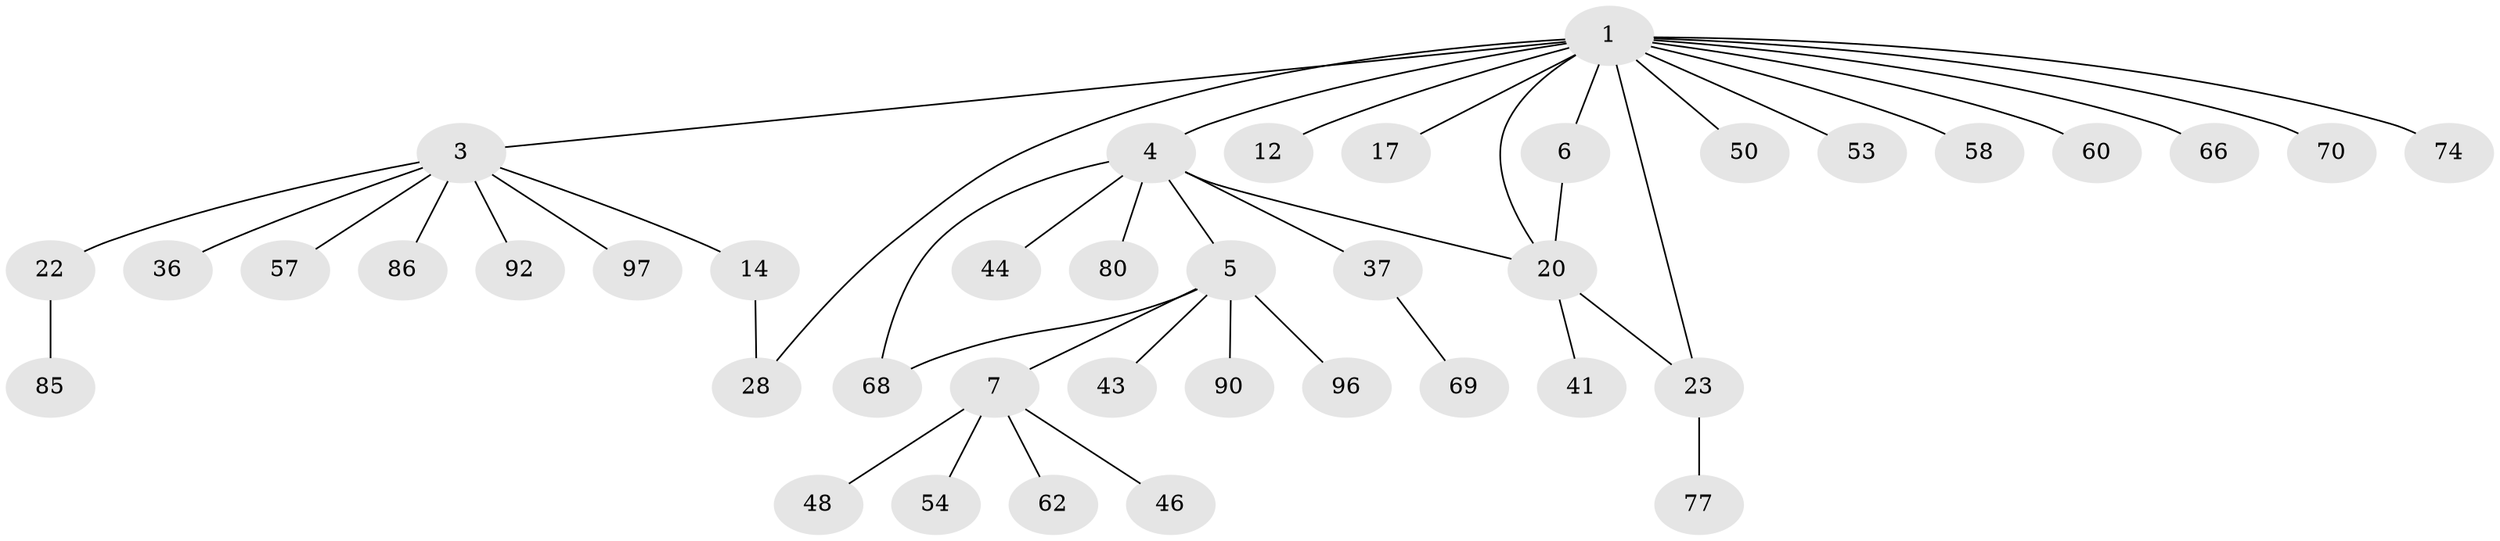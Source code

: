 // original degree distribution, {7: 0.019801980198019802, 5: 0.039603960396039604, 4: 0.07920792079207921, 3: 0.07920792079207921, 2: 0.2871287128712871, 10: 0.009900990099009901, 1: 0.4752475247524752, 6: 0.009900990099009901}
// Generated by graph-tools (version 1.1) at 2025/16/03/04/25 18:16:49]
// undirected, 40 vertices, 44 edges
graph export_dot {
graph [start="1"]
  node [color=gray90,style=filled];
  1 [super="+8+2+15+13+45"];
  3 [super="+11"];
  4 [super="+9"];
  5 [super="+49+39"];
  6 [super="+73+71"];
  7 [super="+33+19"];
  12 [super="+94+79"];
  14;
  17;
  20 [super="+65+55+24+81"];
  22 [super="+40"];
  23 [super="+31"];
  28 [super="+63"];
  36 [super="+56"];
  37 [super="+67"];
  41;
  43;
  44;
  46;
  48 [super="+52"];
  50;
  53;
  54 [super="+84"];
  57;
  58;
  60 [super="+64+76"];
  62;
  66;
  68 [super="+101"];
  69;
  70 [super="+72"];
  74;
  77 [super="+83"];
  80;
  85;
  86;
  90;
  92;
  96;
  97;
  1 -- 6;
  1 -- 74;
  1 -- 66;
  1 -- 3;
  1 -- 4;
  1 -- 70;
  1 -- 12;
  1 -- 17;
  1 -- 53;
  1 -- 58;
  1 -- 20 [weight=2];
  1 -- 23;
  1 -- 28;
  1 -- 60;
  1 -- 50;
  3 -- 14;
  3 -- 57;
  3 -- 97;
  3 -- 36;
  3 -- 86;
  3 -- 22;
  3 -- 92;
  4 -- 5;
  4 -- 37;
  4 -- 80;
  4 -- 20;
  4 -- 68;
  4 -- 44;
  5 -- 7;
  5 -- 43;
  5 -- 90;
  5 -- 96;
  5 -- 68;
  6 -- 20;
  7 -- 62;
  7 -- 54;
  7 -- 48;
  7 -- 46;
  14 -- 28;
  20 -- 23;
  20 -- 41;
  22 -- 85;
  23 -- 77;
  37 -- 69;
}
